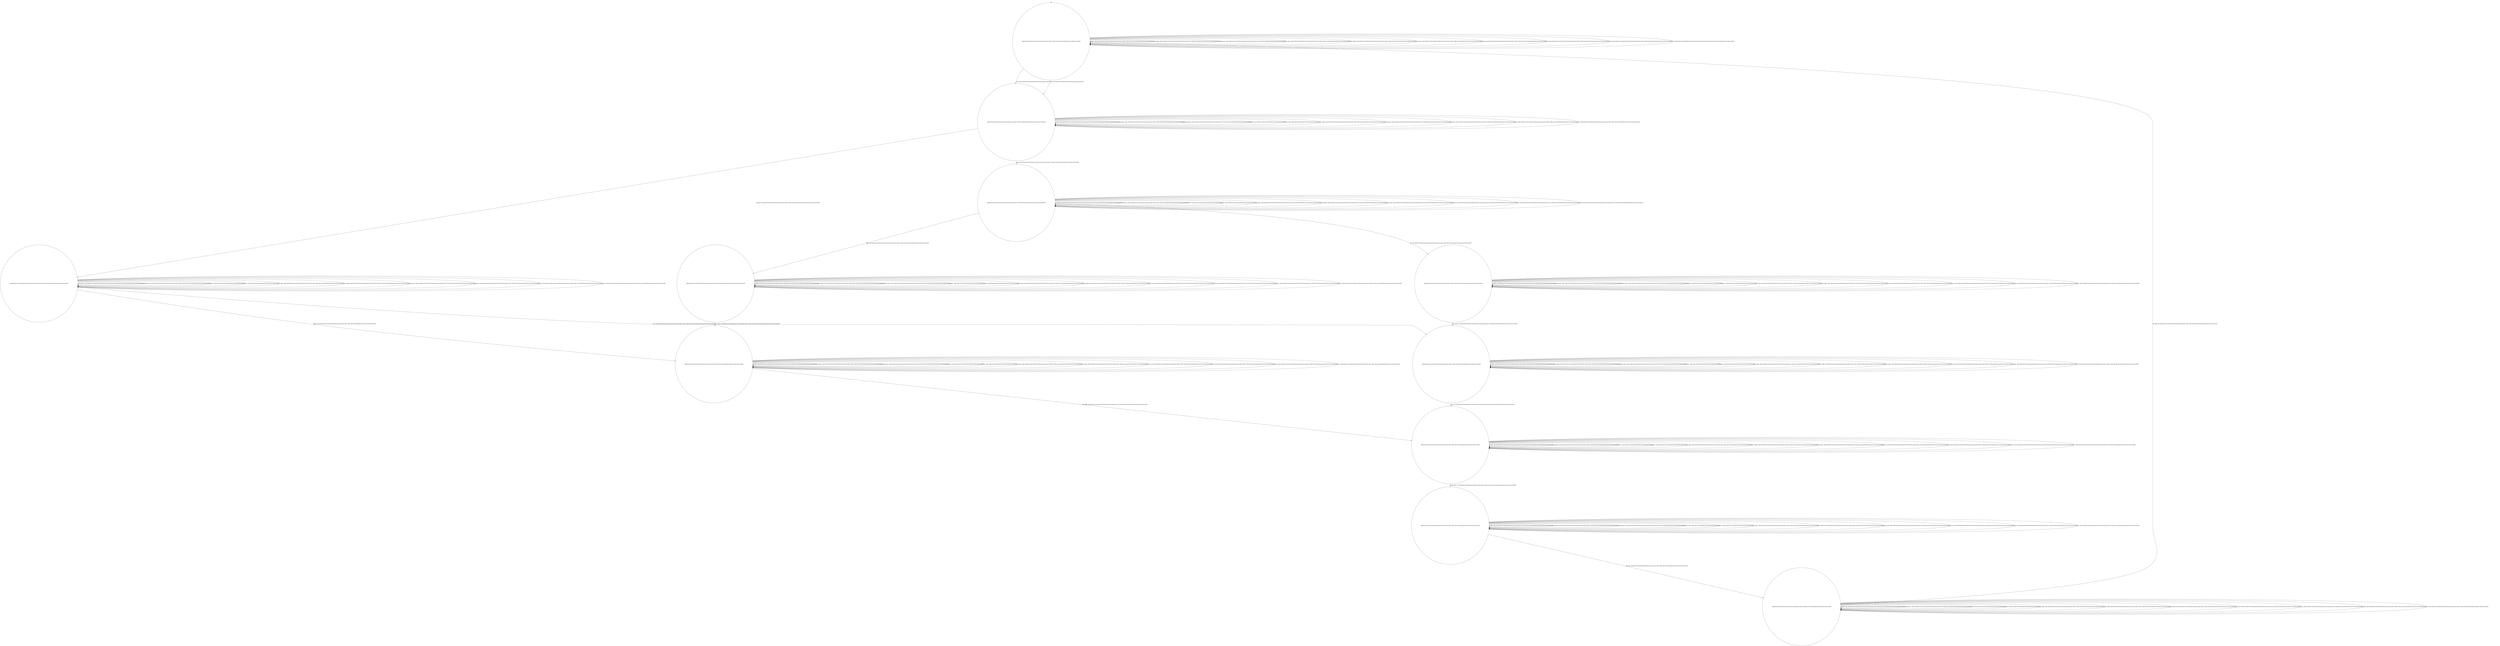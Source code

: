 digraph g {
	edge [lblstyle="above, sloped"];
	s0 [shape="circle" label="0@[((EUR and COF and TEA and TON and not DOL and not CAP) or (DOL and COF and TEA and TON and not CAP and not EUR))]"];
	s1 [shape="circle" label="1@[((EUR and COF and TEA and TON and not DOL and not CAP) or (DOL and COF and TEA and TON and not CAP and not EUR))]"];
	s2 [shape="circle" label="2@[((EUR and COF and TEA and TON and not DOL and not CAP) or (DOL and COF and TEA and TON and not CAP and not EUR))]"];
	s3 [shape="circle" label="3@[((EUR and COF and TEA and TON and not DOL and not CAP) or (DOL and COF and TEA and TON and not CAP and not EUR))]"];
	s4 [shape="circle" label="4@[((EUR and COF and TEA and TON and not DOL and not CAP) or (DOL and COF and TEA and TON and not CAP and not EUR))]"];
	s5 [shape="circle" label="5@[((EUR and COF and TEA and TON and not DOL and not CAP) or (DOL and COF and TEA and TON and not CAP and not EUR))]"];
	s6 [shape="circle" label="6@[((EUR and COF and TEA and TON and not DOL and not CAP) or (DOL and COF and TEA and TON and not CAP and not EUR))]"];
	s7 [shape="circle" label="7@[((EUR and COF and TEA and TON and not DOL and not CAP) or (DOL and COF and TEA and TON and not CAP and not EUR))]"];
	s8 [shape="circle" label="8@[((EUR and COF and TEA and TON and not DOL and not CAP) or (DOL and COF and TEA and TON and not CAP and not EUR))]"];
	s9 [shape="circle" label="9@[((EUR and COF and TEA and TON and not DOL and not CAP) or (DOL and COF and TEA and TON and not CAP and not EUR))]"];
	s10 [shape="circle" label="10@[((EUR and COF and TEA and TON and not DOL and not CAP) or (DOL and COF and TEA and TON and not CAP and not EUR))]"];
	s0 -> s0 [label="coffee / nok() [((EUR and COF and TEA and TON and not DOL and not CAP) or (DOL and COF and TEA and TON and not CAP and not EUR))]"];
	s0 -> s0 [label="cup_taken / nok() [((EUR and COF and TEA and TON and not DOL and not CAP) or (DOL and COF and TEA and TON and not CAP and not EUR))]"];
	s0 -> s0 [label="display_done / nok() [((EUR and COF and TEA and TON and not DOL and not CAP) or (DOL and COF and TEA and TON and not CAP and not EUR))]"];
	s0 -> s1 [label="dollar / ok() [((DOL and COF and TEA and TON and not CAP and not EUR))]"];
	s0 -> s1 [label="euro / ok() [((EUR and COF and TEA and TON and not DOL and not CAP))]"];
	s0 -> s0 [label="no_sugar / nok() [((EUR and COF and TEA and TON and not DOL and not CAP) or (DOL and COF and TEA and TON and not CAP and not EUR))]"];
	s0 -> s0 [label="pour_coffee / nok() [((EUR and COF and TEA and TON and not DOL and not CAP) or (DOL and COF and TEA and TON and not CAP and not EUR))]"];
	s0 -> s0 [label="pour_sugar / nok() [((EUR and COF and TEA and TON and not DOL and not CAP) or (DOL and COF and TEA and TON and not CAP and not EUR))]"];
	s0 -> s0 [label="pour_tea / nok() [((EUR and COF and TEA and TON and not DOL and not CAP) or (DOL and COF and TEA and TON and not CAP and not EUR))]"];
	s0 -> s0 [label="ring / nok() [((EUR and COF and TEA and TON and not DOL and not CAP) or (DOL and COF and TEA and TON and not CAP and not EUR))]"];
	s0 -> s0 [label="sugar / nok() [((EUR and COF and TEA and TON and not DOL and not CAP) or (DOL and COF and TEA and TON and not CAP and not EUR))]"];
	s0 -> s0 [label="tea / nok() [((EUR and COF and TEA and TON and not DOL and not CAP) or (DOL and COF and TEA and TON and not CAP and not EUR))]"];
	s1 -> s1 [label="coffee / nok() [((EUR and COF and TEA and TON and not DOL and not CAP) or (DOL and COF and TEA and TON and not CAP and not EUR))]"];
	s1 -> s1 [label="cup_taken / nok() [((EUR and COF and TEA and TON and not DOL and not CAP) or (DOL and COF and TEA and TON and not CAP and not EUR))]"];
	s1 -> s1 [label="display_done / nok() [((EUR and COF and TEA and TON and not DOL and not CAP) or (DOL and COF and TEA and TON and not CAP and not EUR))]"];
	s1 -> s1 [label="dollar / nok() [((DOL and COF and TEA and TON and not CAP and not EUR))]"];
	s1 -> s1 [label="euro / nok() [((EUR and COF and TEA and TON and not DOL and not CAP))]"];
	s1 -> s2 [label="no_sugar / ok() [((EUR and COF and TEA and TON and not DOL and not CAP) or (DOL and COF and TEA and TON and not CAP and not EUR))]"];
	s1 -> s1 [label="pour_coffee / nok() [((EUR and COF and TEA and TON and not DOL and not CAP) or (DOL and COF and TEA and TON and not CAP and not EUR))]"];
	s1 -> s1 [label="pour_sugar / nok() [((EUR and COF and TEA and TON and not DOL and not CAP) or (DOL and COF and TEA and TON and not CAP and not EUR))]"];
	s1 -> s1 [label="pour_tea / nok() [((EUR and COF and TEA and TON and not DOL and not CAP) or (DOL and COF and TEA and TON and not CAP and not EUR))]"];
	s1 -> s1 [label="ring / nok() [((EUR and COF and TEA and TON and not DOL and not CAP) or (DOL and COF and TEA and TON and not CAP and not EUR))]"];
	s1 -> s3 [label="sugar / ok() [((EUR and COF and TEA and TON and not DOL and not CAP) or (DOL and COF and TEA and TON and not CAP and not EUR))]"];
	s1 -> s1 [label="tea / nok() [((EUR and COF and TEA and TON and not DOL and not CAP) or (DOL and COF and TEA and TON and not CAP and not EUR))]"];
	s2 -> s6 [label="coffee / ok() [((EUR and COF and TEA and TON and not DOL and not CAP) or (DOL and COF and TEA and TON and not CAP and not EUR))]"];
	s2 -> s2 [label="cup_taken / nok() [((EUR and COF and TEA and TON and not DOL and not CAP) or (DOL and COF and TEA and TON and not CAP and not EUR))]"];
	s2 -> s2 [label="display_done / nok() [((EUR and COF and TEA and TON and not DOL and not CAP) or (DOL and COF and TEA and TON and not CAP and not EUR))]"];
	s2 -> s2 [label="dollar / nok() [((DOL and COF and TEA and TON and not CAP and not EUR))]"];
	s2 -> s2 [label="euro / nok() [((EUR and COF and TEA and TON and not DOL and not CAP))]"];
	s2 -> s2 [label="no_sugar / nok() [((EUR and COF and TEA and TON and not DOL and not CAP) or (DOL and COF and TEA and TON and not CAP and not EUR))]"];
	s2 -> s2 [label="pour_coffee / nok() [((EUR and COF and TEA and TON and not DOL and not CAP) or (DOL and COF and TEA and TON and not CAP and not EUR))]"];
	s2 -> s2 [label="pour_sugar / nok() [((EUR and COF and TEA and TON and not DOL and not CAP) or (DOL and COF and TEA and TON and not CAP and not EUR))]"];
	s2 -> s2 [label="pour_tea / nok() [((EUR and COF and TEA and TON and not DOL and not CAP) or (DOL and COF and TEA and TON and not CAP and not EUR))]"];
	s2 -> s2 [label="ring / nok() [((EUR and COF and TEA and TON and not DOL and not CAP) or (DOL and COF and TEA and TON and not CAP and not EUR))]"];
	s2 -> s2 [label="sugar / void() [((EUR and COF and TEA and TON and not DOL and not CAP) or (DOL and COF and TEA and TON and not CAP and not EUR))]"];
	s2 -> s7 [label="tea / ok() [((EUR and COF and TEA and TON and not DOL and not CAP) or (DOL and COF and TEA and TON and not CAP and not EUR))]"];
	s3 -> s4 [label="coffee / ok() [((EUR and COF and TEA and TON and not DOL and not CAP) or (DOL and COF and TEA and TON and not CAP and not EUR))]"];
	s3 -> s3 [label="cup_taken / nok() [((EUR and COF and TEA and TON and not DOL and not CAP) or (DOL and COF and TEA and TON and not CAP and not EUR))]"];
	s3 -> s3 [label="display_done / nok() [((EUR and COF and TEA and TON and not DOL and not CAP) or (DOL and COF and TEA and TON and not CAP and not EUR))]"];
	s3 -> s3 [label="dollar / nok() [((DOL and COF and TEA and TON and not CAP and not EUR))]"];
	s3 -> s3 [label="euro / nok() [((EUR and COF and TEA and TON and not DOL and not CAP))]"];
	s3 -> s3 [label="no_sugar / void() [((EUR and COF and TEA and TON and not DOL and not CAP) or (DOL and COF and TEA and TON and not CAP and not EUR))]"];
	s3 -> s3 [label="pour_coffee / nok() [((EUR and COF and TEA and TON and not DOL and not CAP) or (DOL and COF and TEA and TON and not CAP and not EUR))]"];
	s3 -> s3 [label="pour_sugar / nok() [((EUR and COF and TEA and TON and not DOL and not CAP) or (DOL and COF and TEA and TON and not CAP and not EUR))]"];
	s3 -> s3 [label="pour_tea / nok() [((EUR and COF and TEA and TON and not DOL and not CAP) or (DOL and COF and TEA and TON and not CAP and not EUR))]"];
	s3 -> s3 [label="ring / nok() [((EUR and COF and TEA and TON and not DOL and not CAP) or (DOL and COF and TEA and TON and not CAP and not EUR))]"];
	s3 -> s3 [label="sugar / nok() [((EUR and COF and TEA and TON and not DOL and not CAP) or (DOL and COF and TEA and TON and not CAP and not EUR))]"];
	s3 -> s5 [label="tea / ok() [((EUR and COF and TEA and TON and not DOL and not CAP) or (DOL and COF and TEA and TON and not CAP and not EUR))]"];
	s4 -> s4 [label="coffee / nok() [((EUR and COF and TEA and TON and not DOL and not CAP) or (DOL and COF and TEA and TON and not CAP and not EUR))]"];
	s4 -> s4 [label="cup_taken / nok() [((EUR and COF and TEA and TON and not DOL and not CAP) or (DOL and COF and TEA and TON and not CAP and not EUR))]"];
	s4 -> s4 [label="display_done / nok() [((EUR and COF and TEA and TON and not DOL and not CAP) or (DOL and COF and TEA and TON and not CAP and not EUR))]"];
	s4 -> s4 [label="dollar / nok() [((DOL and COF and TEA and TON and not CAP and not EUR))]"];
	s4 -> s4 [label="euro / nok() [((EUR and COF and TEA and TON and not DOL and not CAP))]"];
	s4 -> s4 [label="no_sugar / nok() [((EUR and COF and TEA and TON and not DOL and not CAP) or (DOL and COF and TEA and TON and not CAP and not EUR))]"];
	s4 -> s4 [label="pour_coffee / nok() [((EUR and COF and TEA and TON and not DOL and not CAP) or (DOL and COF and TEA and TON and not CAP and not EUR))]"];
	s4 -> s6 [label="pour_sugar / ok() [((EUR and COF and TEA and TON and not DOL and not CAP) or (DOL and COF and TEA and TON and not CAP and not EUR))]"];
	s4 -> s4 [label="pour_tea / nok() [((EUR and COF and TEA and TON and not DOL and not CAP) or (DOL and COF and TEA and TON and not CAP and not EUR))]"];
	s4 -> s4 [label="ring / nok() [((EUR and COF and TEA and TON and not DOL and not CAP) or (DOL and COF and TEA and TON and not CAP and not EUR))]"];
	s4 -> s4 [label="sugar / nok() [((EUR and COF and TEA and TON and not DOL and not CAP) or (DOL and COF and TEA and TON and not CAP and not EUR))]"];
	s4 -> s4 [label="tea / void() [((EUR and COF and TEA and TON and not DOL and not CAP) or (DOL and COF and TEA and TON and not CAP and not EUR))]"];
	s5 -> s5 [label="coffee / void() [((EUR and COF and TEA and TON and not DOL and not CAP) or (DOL and COF and TEA and TON and not CAP and not EUR))]"];
	s5 -> s5 [label="cup_taken / nok() [((EUR and COF and TEA and TON and not DOL and not CAP) or (DOL and COF and TEA and TON and not CAP and not EUR))]"];
	s5 -> s5 [label="display_done / nok() [((EUR and COF and TEA and TON and not DOL and not CAP) or (DOL and COF and TEA and TON and not CAP and not EUR))]"];
	s5 -> s5 [label="dollar / nok() [((DOL and COF and TEA and TON and not CAP and not EUR))]"];
	s5 -> s5 [label="euro / nok() [((EUR and COF and TEA and TON and not DOL and not CAP))]"];
	s5 -> s5 [label="no_sugar / nok() [((EUR and COF and TEA and TON and not DOL and not CAP) or (DOL and COF and TEA and TON and not CAP and not EUR))]"];
	s5 -> s5 [label="pour_coffee / nok() [((EUR and COF and TEA and TON and not DOL and not CAP) or (DOL and COF and TEA and TON and not CAP and not EUR))]"];
	s5 -> s7 [label="pour_sugar / ok() [((EUR and COF and TEA and TON and not DOL and not CAP) or (DOL and COF and TEA and TON and not CAP and not EUR))]"];
	s5 -> s5 [label="pour_tea / nok() [((EUR and COF and TEA and TON and not DOL and not CAP) or (DOL and COF and TEA and TON and not CAP and not EUR))]"];
	s5 -> s5 [label="ring / nok() [((EUR and COF and TEA and TON and not DOL and not CAP) or (DOL and COF and TEA and TON and not CAP and not EUR))]"];
	s5 -> s5 [label="sugar / nok() [((EUR and COF and TEA and TON and not DOL and not CAP) or (DOL and COF and TEA and TON and not CAP and not EUR))]"];
	s5 -> s5 [label="tea / nok() [((EUR and COF and TEA and TON and not DOL and not CAP) or (DOL and COF and TEA and TON and not CAP and not EUR))]"];
	s6 -> s6 [label="coffee / nok() [((EUR and COF and TEA and TON and not DOL and not CAP) or (DOL and COF and TEA and TON and not CAP and not EUR))]"];
	s6 -> s6 [label="cup_taken / nok() [((EUR and COF and TEA and TON and not DOL and not CAP) or (DOL and COF and TEA and TON and not CAP and not EUR))]"];
	s6 -> s6 [label="display_done / nok() [((EUR and COF and TEA and TON and not DOL and not CAP) or (DOL and COF and TEA and TON and not CAP and not EUR))]"];
	s6 -> s6 [label="dollar / nok() [((DOL and COF and TEA and TON and not CAP and not EUR))]"];
	s6 -> s6 [label="euro / nok() [((EUR and COF and TEA and TON and not DOL and not CAP))]"];
	s6 -> s6 [label="no_sugar / nok() [((EUR and COF and TEA and TON and not DOL and not CAP) or (DOL and COF and TEA and TON and not CAP and not EUR))]"];
	s6 -> s8 [label="pour_coffee / ok() [((EUR and COF and TEA and TON and not DOL and not CAP) or (DOL and COF and TEA and TON and not CAP and not EUR))]"];
	s6 -> s6 [label="pour_sugar / nok() [((EUR and COF and TEA and TON and not DOL and not CAP) or (DOL and COF and TEA and TON and not CAP and not EUR))]"];
	s6 -> s6 [label="pour_tea / nok() [((EUR and COF and TEA and TON and not DOL and not CAP) or (DOL and COF and TEA and TON and not CAP and not EUR))]"];
	s6 -> s6 [label="ring / nok() [((EUR and COF and TEA and TON and not DOL and not CAP) or (DOL and COF and TEA and TON and not CAP and not EUR))]"];
	s6 -> s6 [label="sugar / nok() [((EUR and COF and TEA and TON and not DOL and not CAP) or (DOL and COF and TEA and TON and not CAP and not EUR))]"];
	s6 -> s6 [label="tea / void() [((EUR and COF and TEA and TON and not DOL and not CAP) or (DOL and COF and TEA and TON and not CAP and not EUR))]"];
	s7 -> s7 [label="coffee / void() [((EUR and COF and TEA and TON and not DOL and not CAP) or (DOL and COF and TEA and TON and not CAP and not EUR))]"];
	s7 -> s7 [label="cup_taken / nok() [((EUR and COF and TEA and TON and not DOL and not CAP) or (DOL and COF and TEA and TON and not CAP and not EUR))]"];
	s7 -> s7 [label="display_done / nok() [((EUR and COF and TEA and TON and not DOL and not CAP) or (DOL and COF and TEA and TON and not CAP and not EUR))]"];
	s7 -> s7 [label="dollar / nok() [((DOL and COF and TEA and TON and not CAP and not EUR))]"];
	s7 -> s7 [label="euro / nok() [((EUR and COF and TEA and TON and not DOL and not CAP))]"];
	s7 -> s7 [label="no_sugar / nok() [((EUR and COF and TEA and TON and not DOL and not CAP) or (DOL and COF and TEA and TON and not CAP and not EUR))]"];
	s7 -> s7 [label="pour_coffee / nok() [((EUR and COF and TEA and TON and not DOL and not CAP) or (DOL and COF and TEA and TON and not CAP and not EUR))]"];
	s7 -> s7 [label="pour_sugar / nok() [((EUR and COF and TEA and TON and not DOL and not CAP) or (DOL and COF and TEA and TON and not CAP and not EUR))]"];
	s7 -> s8 [label="pour_tea / ok() [((EUR and COF and TEA and TON and not DOL and not CAP) or (DOL and COF and TEA and TON and not CAP and not EUR))]"];
	s7 -> s7 [label="ring / nok() [((EUR and COF and TEA and TON and not DOL and not CAP) or (DOL and COF and TEA and TON and not CAP and not EUR))]"];
	s7 -> s7 [label="sugar / nok() [((EUR and COF and TEA and TON and not DOL and not CAP) or (DOL and COF and TEA and TON and not CAP and not EUR))]"];
	s7 -> s7 [label="tea / nok() [((EUR and COF and TEA and TON and not DOL and not CAP) or (DOL and COF and TEA and TON and not CAP and not EUR))]"];
	s8 -> s8 [label="coffee / nok() [((EUR and COF and TEA and TON and not DOL and not CAP) or (DOL and COF and TEA and TON and not CAP and not EUR))]"];
	s8 -> s8 [label="cup_taken / nok() [((EUR and COF and TEA and TON and not DOL and not CAP) or (DOL and COF and TEA and TON and not CAP and not EUR))]"];
	s8 -> s9 [label="display_done / ok() [((EUR and COF and TEA and TON and not DOL and not CAP) or (DOL and COF and TEA and TON and not CAP and not EUR))]"];
	s8 -> s8 [label="dollar / nok() [((DOL and COF and TEA and TON and not CAP and not EUR))]"];
	s8 -> s8 [label="euro / nok() [((EUR and COF and TEA and TON and not DOL and not CAP))]"];
	s8 -> s8 [label="no_sugar / nok() [((EUR and COF and TEA and TON and not DOL and not CAP) or (DOL and COF and TEA and TON and not CAP and not EUR))]"];
	s8 -> s8 [label="pour_coffee / nok() [((EUR and COF and TEA and TON and not DOL and not CAP) or (DOL and COF and TEA and TON and not CAP and not EUR))]"];
	s8 -> s8 [label="pour_sugar / nok() [((EUR and COF and TEA and TON and not DOL and not CAP) or (DOL and COF and TEA and TON and not CAP and not EUR))]"];
	s8 -> s8 [label="pour_tea / nok() [((EUR and COF and TEA and TON and not DOL and not CAP) or (DOL and COF and TEA and TON and not CAP and not EUR))]"];
	s8 -> s8 [label="ring / nok() [((EUR and COF and TEA and TON and not DOL and not CAP) or (DOL and COF and TEA and TON and not CAP and not EUR))]"];
	s8 -> s8 [label="sugar / nok() [((EUR and COF and TEA and TON and not DOL and not CAP) or (DOL and COF and TEA and TON and not CAP and not EUR))]"];
	s8 -> s8 [label="tea / nok() [((EUR and COF and TEA and TON and not DOL and not CAP) or (DOL and COF and TEA and TON and not CAP and not EUR))]"];
	s9 -> s9 [label="coffee / nok() [((EUR and COF and TEA and TON and not DOL and not CAP) or (DOL and COF and TEA and TON and not CAP and not EUR))]"];
	s9 -> s9 [label="cup_taken / nok() [((EUR and COF and TEA and TON and not DOL and not CAP) or (DOL and COF and TEA and TON and not CAP and not EUR))]"];
	s9 -> s9 [label="display_done / nok() [((EUR and COF and TEA and TON and not DOL and not CAP) or (DOL and COF and TEA and TON and not CAP and not EUR))]"];
	s9 -> s9 [label="dollar / nok() [((DOL and COF and TEA and TON and not CAP and not EUR))]"];
	s9 -> s9 [label="euro / nok() [((EUR and COF and TEA and TON and not DOL and not CAP))]"];
	s9 -> s9 [label="no_sugar / nok() [((EUR and COF and TEA and TON and not DOL and not CAP) or (DOL and COF and TEA and TON and not CAP and not EUR))]"];
	s9 -> s9 [label="pour_coffee / nok() [((EUR and COF and TEA and TON and not DOL and not CAP) or (DOL and COF and TEA and TON and not CAP and not EUR))]"];
	s9 -> s9 [label="pour_sugar / nok() [((EUR and COF and TEA and TON and not DOL and not CAP) or (DOL and COF and TEA and TON and not CAP and not EUR))]"];
	s9 -> s9 [label="pour_tea / nok() [((EUR and COF and TEA and TON and not DOL and not CAP) or (DOL and COF and TEA and TON and not CAP and not EUR))]"];
	s9 -> s10 [label="ring / ok() [((EUR and COF and TEA and TON and not DOL and not CAP) or (DOL and COF and TEA and TON and not CAP and not EUR))]"];
	s9 -> s9 [label="sugar / nok() [((EUR and COF and TEA and TON and not DOL and not CAP) or (DOL and COF and TEA and TON and not CAP and not EUR))]"];
	s9 -> s9 [label="tea / nok() [((EUR and COF and TEA and TON and not DOL and not CAP) or (DOL and COF and TEA and TON and not CAP and not EUR))]"];
	s10 -> s10 [label="coffee / nok() [((EUR and COF and TEA and TON and not DOL and not CAP) or (DOL and COF and TEA and TON and not CAP and not EUR))]"];
	s10 -> s0 [label="cup_taken / ok() [((EUR and COF and TEA and TON and not DOL and not CAP) or (DOL and COF and TEA and TON and not CAP and not EUR))]"];
	s10 -> s10 [label="display_done / nok() [((EUR and COF and TEA and TON and not DOL and not CAP) or (DOL and COF and TEA and TON and not CAP and not EUR))]"];
	s10 -> s10 [label="dollar / nok() [((DOL and COF and TEA and TON and not CAP and not EUR))]"];
	s10 -> s10 [label="euro / nok() [((EUR and COF and TEA and TON and not DOL and not CAP))]"];
	s10 -> s10 [label="no_sugar / nok() [((EUR and COF and TEA and TON and not DOL and not CAP) or (DOL and COF and TEA and TON and not CAP and not EUR))]"];
	s10 -> s10 [label="pour_coffee / nok() [((EUR and COF and TEA and TON and not DOL and not CAP) or (DOL and COF and TEA and TON and not CAP and not EUR))]"];
	s10 -> s10 [label="pour_sugar / nok() [((EUR and COF and TEA and TON and not DOL and not CAP) or (DOL and COF and TEA and TON and not CAP and not EUR))]"];
	s10 -> s10 [label="pour_tea / nok() [((EUR and COF and TEA and TON and not DOL and not CAP) or (DOL and COF and TEA and TON and not CAP and not EUR))]"];
	s10 -> s10 [label="ring / nok() [((EUR and COF and TEA and TON and not DOL and not CAP) or (DOL and COF and TEA and TON and not CAP and not EUR))]"];
	s10 -> s10 [label="sugar / nok() [((EUR and COF and TEA and TON and not DOL and not CAP) or (DOL and COF and TEA and TON and not CAP and not EUR))]"];
	s10 -> s10 [label="tea / nok() [((EUR and COF and TEA and TON and not DOL and not CAP) or (DOL and COF and TEA and TON and not CAP and not EUR))]"];
	__start0 [label="" shape="none" width="0" height="0"];
	__start0 -> s0;
}